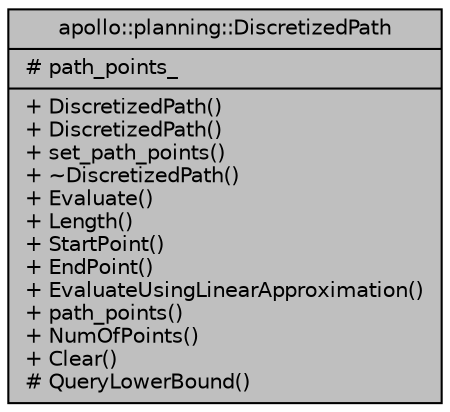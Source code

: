 digraph "apollo::planning::DiscretizedPath"
{
  edge [fontname="Helvetica",fontsize="10",labelfontname="Helvetica",labelfontsize="10"];
  node [fontname="Helvetica",fontsize="10",shape=record];
  Node1 [label="{apollo::planning::DiscretizedPath\n|# path_points_\l|+ DiscretizedPath()\l+ DiscretizedPath()\l+ set_path_points()\l+ ~DiscretizedPath()\l+ Evaluate()\l+ Length()\l+ StartPoint()\l+ EndPoint()\l+ EvaluateUsingLinearApproximation()\l+ path_points()\l+ NumOfPoints()\l+ Clear()\l# QueryLowerBound()\l}",height=0.2,width=0.4,color="black", fillcolor="grey75", style="filled" fontcolor="black"];
}
